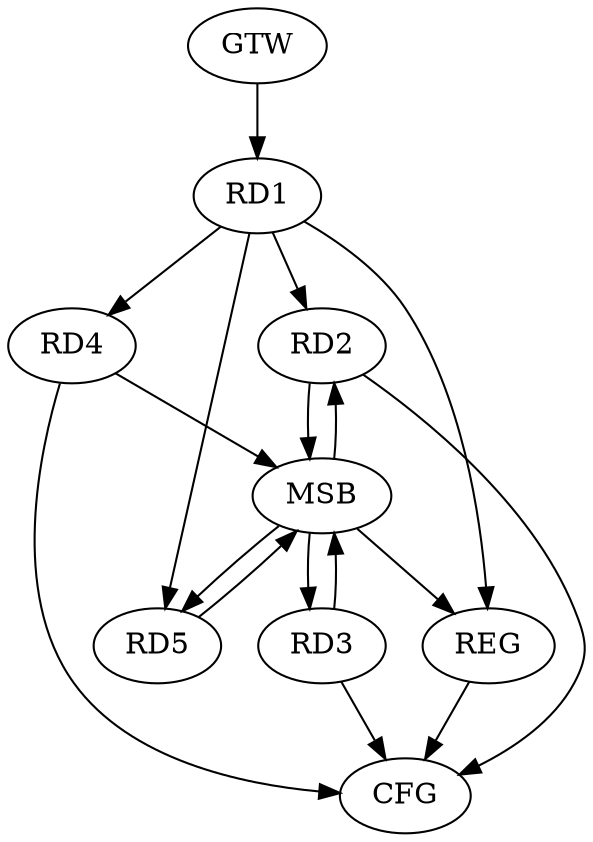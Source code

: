 strict digraph G {
  RD1 [ label="RD1" ];
  RD2 [ label="RD2" ];
  RD3 [ label="RD3" ];
  RD4 [ label="RD4" ];
  RD5 [ label="RD5" ];
  GTW [ label="GTW" ];
  REG [ label="REG" ];
  MSB [ label="MSB" ];
  CFG [ label="CFG" ];
  RD1 -> RD2;
  RD1 -> RD4;
  RD1 -> RD5;
  GTW -> RD1;
  RD1 -> REG;
  RD2 -> MSB;
  MSB -> RD5;
  MSB -> REG;
  RD3 -> MSB;
  RD4 -> MSB;
  MSB -> RD3;
  RD5 -> MSB;
  MSB -> RD2;
  RD4 -> CFG;
  RD3 -> CFG;
  RD2 -> CFG;
  REG -> CFG;
}
